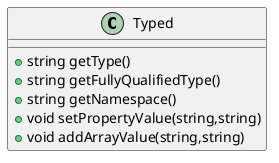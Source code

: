 @startuml
class Typed{
   + string getType()
   + string getFullyQualifiedType()
   + string getNamespace()
   + void setPropertyValue(string,string)
   + void addArrayValue(string,string)
}
@enduml
